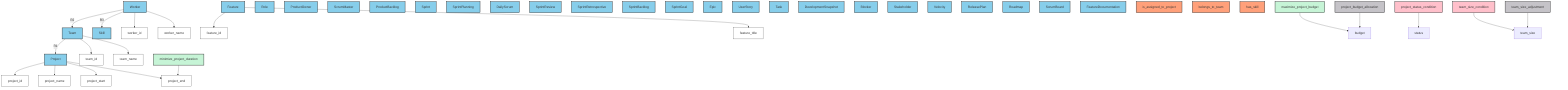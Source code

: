 graph TD
    %% Entities
    classDef entity fill:#87CEEB,stroke:#333,stroke-width:2px;
    P[Project]:::entity
    T[Team]:::entity
    W[Worker]:::entity
    F[Feature]:::entity
    S[Skill]:::entity
    R[Role]:::entity
    PO[ProductOwner]:::entity
    SM[ScrumMaster]:::entity
    PB[ProductBacklog]:::entity
    SP[Sprint]:::entity
    SPP[SprintPlanning]:::entity
    DS[DailyScrum]:::entity
    SR[SprintReview]:::entity
    SRE[SprintRetrospective]:::entity
    SBL[SprintBacklog]:::entity
    SG[SprintGoal]:::entity
    E[Epic]:::entity
    US[UserStory]:::entity
    TSK[Task]:::entity
    DEV[DevelopmentSnapshot]:::entity
    BL[Blocker]:::entity
    SH[Stakeholder]:::entity
    VEL[Velocity]:::entity
    REP[ReleasePlan]:::entity
    RM[Roadmap]:::entity
    SCB[ScrumBoard]:::entity
    FED[FeatureDocumentation]:::entity

    %% Attributes
    classDef attribute fill:#FFFFFF,stroke:#333,stroke-width:1px;
    P_id[project_id]:::attribute
    P_name[project_name]:::attribute
    P_start[project_start]:::attribute
    P_end[project_end]:::attribute
    T_id[team_id]:::attribute
    T_name[team_name]:::attribute
    W_id[worker_id]:::attribute
    W_name[worker_name]:::attribute
    F_id[feature_id]:::attribute
    F_title[feature_title]:::attribute

    %% Entity-Attribute connections
    P --> P_id
    P --> P_name
    P --> P_start
    P --> P_end
    T --> T_id
    T --> T_name
    W --> W_id
    W --> W_name
    F --> F_id
    F --> F_title

    %% Relations
    classDef relation fill:#FFA07A,stroke:#333,stroke-width:2px;
    R1[is_assigned_to_project]:::relation
    R2[belongs_to_team]:::relation
    R3[has_skill]:::relation
    T -->|R1| P
    W -->|R2| T
    W -->|R3| S

    %% Goals
    classDef goal fill:#C6F4D6,stroke:#333,stroke-width:2px;
    G0[maximize_project_budget]:::goal
    G1[minimize_project_duration]:::goal
    G0 --> P_budget[budget]
    G1 --> P_end

    %% Conditions
    classDef condition fill:#FFC0CB,stroke:#333,stroke-width:2px;
    C0[project_status_condition]:::condition
    C1[team_size_condition]:::condition
    C0 --> P_status[status]
    C1 --> T_size[team_size]

    %% Decision Variables
    classDef decisionVariable fill:#C5C3C8,stroke:#333,stroke-width:2px;
    D0[project_budget_allocation]:::decisionVariable
    D1[team_size_adjustment]:::decisionVariable
    D0 --> P_budget
    D1 --> T_size